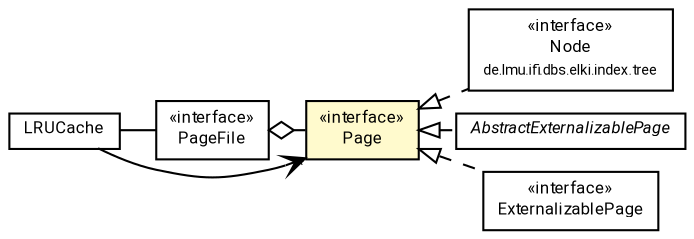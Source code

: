 #!/usr/local/bin/dot
#
# Class diagram 
# Generated by UMLGraph version R5_7_2-60-g0e99a6 (http://www.spinellis.gr/umlgraph/)
#

digraph G {
	graph [fontnames="svg"]
	edge [fontname="Roboto",fontsize=7,labelfontname="Roboto",labelfontsize=7,color="black"];
	node [fontname="Roboto",fontcolor="black",fontsize=8,shape=plaintext,margin=0,width=0,height=0];
	nodesep=0.15;
	ranksep=0.25;
	rankdir=LR;
	// de.lmu.ifi.dbs.elki.persistent.LRUCache<P extends de.lmu.ifi.dbs.elki.persistent.Page>
	c7925462 [label=<<table title="de.lmu.ifi.dbs.elki.persistent.LRUCache" border="0" cellborder="1" cellspacing="0" cellpadding="2" href="LRUCache.html" target="_parent">
		<tr><td><table border="0" cellspacing="0" cellpadding="1">
		<tr><td align="center" balign="center"> <font face="Roboto">LRUCache</font> </td></tr>
		</table></td></tr>
		</table>>, URL="LRUCache.html"];
	// de.lmu.ifi.dbs.elki.index.tree.Node<E extends de.lmu.ifi.dbs.elki.index.tree.Entry>
	c7927730 [label=<<table title="de.lmu.ifi.dbs.elki.index.tree.Node" border="0" cellborder="1" cellspacing="0" cellpadding="2" href="../index/tree/Node.html" target="_parent">
		<tr><td><table border="0" cellspacing="0" cellpadding="1">
		<tr><td align="center" balign="center"> &#171;interface&#187; </td></tr>
		<tr><td align="center" balign="center"> <font face="Roboto">Node</font> </td></tr>
		<tr><td align="center" balign="center"> <font face="Roboto" point-size="7.0">de.lmu.ifi.dbs.elki.index.tree</font> </td></tr>
		</table></td></tr>
		</table>>, URL="../index/tree/Node.html"];
	// de.lmu.ifi.dbs.elki.persistent.AbstractExternalizablePage
	c7927743 [label=<<table title="de.lmu.ifi.dbs.elki.persistent.AbstractExternalizablePage" border="0" cellborder="1" cellspacing="0" cellpadding="2" href="AbstractExternalizablePage.html" target="_parent">
		<tr><td><table border="0" cellspacing="0" cellpadding="1">
		<tr><td align="center" balign="center"> <font face="Roboto"><i>AbstractExternalizablePage</i></font> </td></tr>
		</table></td></tr>
		</table>>, URL="AbstractExternalizablePage.html"];
	// de.lmu.ifi.dbs.elki.persistent.ExternalizablePage
	c7927744 [label=<<table title="de.lmu.ifi.dbs.elki.persistent.ExternalizablePage" border="0" cellborder="1" cellspacing="0" cellpadding="2" href="ExternalizablePage.html" target="_parent">
		<tr><td><table border="0" cellspacing="0" cellpadding="1">
		<tr><td align="center" balign="center"> &#171;interface&#187; </td></tr>
		<tr><td align="center" balign="center"> <font face="Roboto">ExternalizablePage</font> </td></tr>
		</table></td></tr>
		</table>>, URL="ExternalizablePage.html"];
	// de.lmu.ifi.dbs.elki.persistent.PageFile<P extends de.lmu.ifi.dbs.elki.persistent.Page>
	c7928492 [label=<<table title="de.lmu.ifi.dbs.elki.persistent.PageFile" border="0" cellborder="1" cellspacing="0" cellpadding="2" href="PageFile.html" target="_parent">
		<tr><td><table border="0" cellspacing="0" cellpadding="1">
		<tr><td align="center" balign="center"> &#171;interface&#187; </td></tr>
		<tr><td align="center" balign="center"> <font face="Roboto">PageFile</font> </td></tr>
		</table></td></tr>
		</table>>, URL="PageFile.html"];
	// de.lmu.ifi.dbs.elki.persistent.Page
	c7928496 [label=<<table title="de.lmu.ifi.dbs.elki.persistent.Page" border="0" cellborder="1" cellspacing="0" cellpadding="2" bgcolor="lemonChiffon" href="Page.html" target="_parent">
		<tr><td><table border="0" cellspacing="0" cellpadding="1">
		<tr><td align="center" balign="center"> &#171;interface&#187; </td></tr>
		<tr><td align="center" balign="center"> <font face="Roboto">Page</font> </td></tr>
		</table></td></tr>
		</table>>, URL="Page.html"];
	// de.lmu.ifi.dbs.elki.persistent.LRUCache<P extends de.lmu.ifi.dbs.elki.persistent.Page> assoc de.lmu.ifi.dbs.elki.persistent.PageFile<P extends de.lmu.ifi.dbs.elki.persistent.Page>
	c7925462 -> c7928492 [arrowhead=none,weight=2];
	// de.lmu.ifi.dbs.elki.index.tree.Node<E extends de.lmu.ifi.dbs.elki.index.tree.Entry> implements de.lmu.ifi.dbs.elki.persistent.Page
	c7928496 -> c7927730 [arrowtail=empty,style=dashed,dir=back,weight=9];
	// de.lmu.ifi.dbs.elki.persistent.AbstractExternalizablePage implements de.lmu.ifi.dbs.elki.persistent.Page
	c7928496 -> c7927743 [arrowtail=empty,style=dashed,dir=back,weight=9];
	// de.lmu.ifi.dbs.elki.persistent.ExternalizablePage implements de.lmu.ifi.dbs.elki.persistent.Page
	c7928496 -> c7927744 [arrowtail=empty,style=dashed,dir=back,weight=9];
	// de.lmu.ifi.dbs.elki.persistent.PageFile<P extends de.lmu.ifi.dbs.elki.persistent.Page> has de.lmu.ifi.dbs.elki.persistent.Page
	c7928492 -> c7928496 [arrowhead=none,arrowtail=ediamond,dir=back,weight=4];
	// de.lmu.ifi.dbs.elki.persistent.LRUCache<P extends de.lmu.ifi.dbs.elki.persistent.Page> navassoc de.lmu.ifi.dbs.elki.persistent.Page
	c7925462 -> c7928496 [arrowhead=open,weight=1,headlabel="*"];
}

